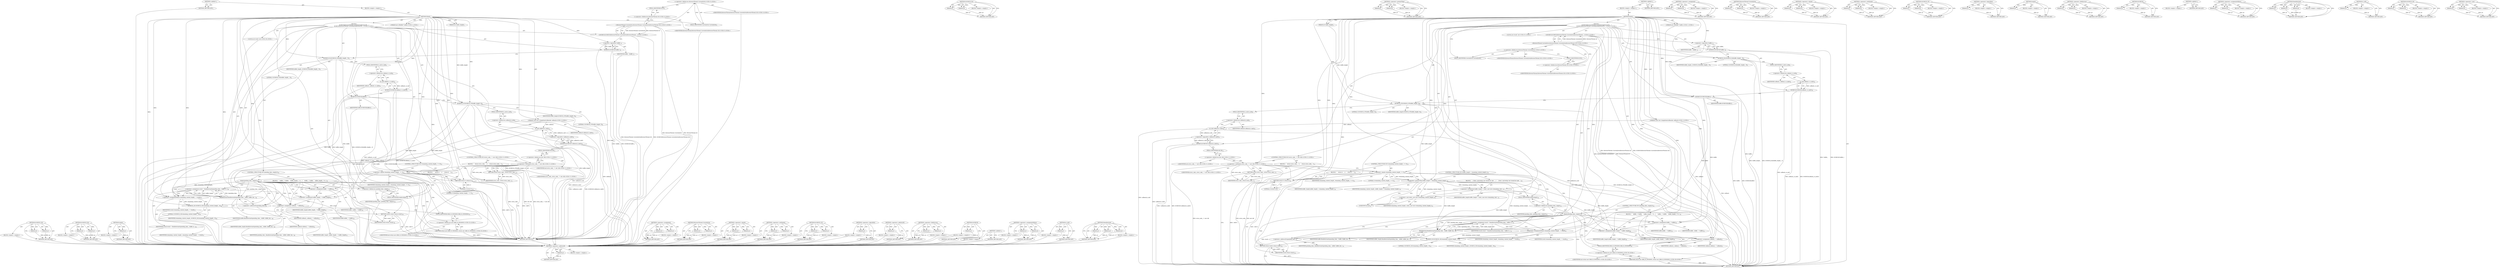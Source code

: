 digraph "&lt;operator&gt;.cast" {
vulnerable_181 [label=<(METHOD,DCHECK_GE)>];
vulnerable_182 [label=<(PARAM,p1)>];
vulnerable_183 [label=<(PARAM,p2)>];
vulnerable_184 [label=<(BLOCK,&lt;empty&gt;,&lt;empty&gt;)>];
vulnerable_185 [label=<(METHOD_RETURN,ANY)>];
vulnerable_133 [label=<(METHOD,DCHECK_EQ)>];
vulnerable_134 [label=<(PARAM,p1)>];
vulnerable_135 [label=<(PARAM,p2)>];
vulnerable_136 [label=<(BLOCK,&lt;empty&gt;,&lt;empty&gt;)>];
vulnerable_137 [label=<(METHOD_RETURN,ANY)>];
vulnerable_157 [label=<(METHOD,empty)>];
vulnerable_158 [label=<(PARAM,p1)>];
vulnerable_159 [label=<(BLOCK,&lt;empty&gt;,&lt;empty&gt;)>];
vulnerable_160 [label=<(METHOD_RETURN,ANY)>];
vulnerable_6 [label=<(METHOD,&lt;global&gt;)<SUB>1</SUB>>];
vulnerable_7 [label=<(BLOCK,&lt;empty&gt;,&lt;empty&gt;)<SUB>1</SUB>>];
vulnerable_8 [label=<(METHOD,Read)<SUB>1</SUB>>];
vulnerable_9 [label="<(PARAM,net::IOBuffer* buffer)<SUB>1</SUB>>"];
vulnerable_10 [label=<(PARAM,int buffer_length)<SUB>1</SUB>>];
vulnerable_11 [label="<(PARAM,const net::CompletionCallback&amp; callback)<SUB>2</SUB>>"];
vulnerable_12 [label="<(BLOCK,{
  DCHECK(BrowserThread::CurrentlyOn(BrowserTh...,{
  DCHECK(BrowserThread::CurrentlyOn(BrowserTh...)<SUB>2</SUB>>"];
vulnerable_13 [label="<(DCHECK,DCHECK(BrowserThread::CurrentlyOn(BrowserThread...)<SUB>3</SUB>>"];
vulnerable_14 [label="<(BrowserThread.CurrentlyOn,BrowserThread::CurrentlyOn(BrowserThread::IO))<SUB>3</SUB>>"];
vulnerable_15 [label="<(&lt;operator&gt;.fieldAccess,BrowserThread::CurrentlyOn)<SUB>3</SUB>>"];
vulnerable_16 [label="<(IDENTIFIER,BrowserThread,BrowserThread::CurrentlyOn(BrowserThread::IO))<SUB>3</SUB>>"];
vulnerable_17 [label=<(FIELD_IDENTIFIER,CurrentlyOn,CurrentlyOn)<SUB>3</SUB>>];
vulnerable_18 [label="<(&lt;operator&gt;.fieldAccess,BrowserThread::IO)<SUB>3</SUB>>"];
vulnerable_19 [label="<(IDENTIFIER,BrowserThread,BrowserThread::CurrentlyOn(BrowserThread::IO))<SUB>3</SUB>>"];
vulnerable_20 [label=<(FIELD_IDENTIFIER,IO,IO)<SUB>3</SUB>>];
vulnerable_21 [label=<(DCHECK,DCHECK(!buffer_))<SUB>4</SUB>>];
vulnerable_22 [label=<(&lt;operator&gt;.logicalNot,!buffer_)<SUB>4</SUB>>];
vulnerable_23 [label=<(IDENTIFIER,buffer_,!buffer_)<SUB>4</SUB>>];
vulnerable_24 [label=<(DCHECK_EQ,DCHECK_EQ(buffer_length_, 0))<SUB>5</SUB>>];
vulnerable_25 [label=<(IDENTIFIER,buffer_length_,DCHECK_EQ(buffer_length_, 0))<SUB>5</SUB>>];
vulnerable_26 [label=<(LITERAL,0,DCHECK_EQ(buffer_length_, 0))<SUB>5</SUB>>];
vulnerable_27 [label=<(DCHECK,DCHECK(callback_.is_null()))<SUB>6</SUB>>];
vulnerable_28 [label=<(is_null,callback_.is_null())<SUB>6</SUB>>];
vulnerable_29 [label=<(&lt;operator&gt;.fieldAccess,callback_.is_null)<SUB>6</SUB>>];
vulnerable_30 [label=<(IDENTIFIER,callback_,callback_.is_null())<SUB>6</SUB>>];
vulnerable_31 [label=<(FIELD_IDENTIFIER,is_null,is_null)<SUB>6</SUB>>];
vulnerable_32 [label=<(DCHECK,DCHECK(buffer))<SUB>7</SUB>>];
vulnerable_33 [label=<(IDENTIFIER,buffer,DCHECK(buffer))<SUB>7</SUB>>];
vulnerable_34 [label=<(DCHECK_GT,DCHECK_GT(buffer_length, 0))<SUB>8</SUB>>];
vulnerable_35 [label=<(IDENTIFIER,buffer_length,DCHECK_GT(buffer_length, 0))<SUB>8</SUB>>];
vulnerable_36 [label=<(LITERAL,0,DCHECK_GT(buffer_length, 0))<SUB>8</SUB>>];
vulnerable_37 [label=<(DCHECK,DCHECK(!callback.is_null()))<SUB>9</SUB>>];
vulnerable_38 [label=<(&lt;operator&gt;.logicalNot,!callback.is_null())<SUB>9</SUB>>];
vulnerable_39 [label=<(is_null,callback.is_null())<SUB>9</SUB>>];
vulnerable_40 [label=<(&lt;operator&gt;.fieldAccess,callback.is_null)<SUB>9</SUB>>];
vulnerable_41 [label=<(IDENTIFIER,callback,callback.is_null())<SUB>9</SUB>>];
vulnerable_42 [label=<(FIELD_IDENTIFIER,is_null,is_null)<SUB>9</SUB>>];
vulnerable_43 [label="<(CONTROL_STRUCTURE,IF,if (error_code_ != net::OK))<SUB>11</SUB>>"];
vulnerable_44 [label="<(&lt;operator&gt;.notEquals,error_code_ != net::OK)<SUB>11</SUB>>"];
vulnerable_45 [label="<(IDENTIFIER,error_code_,error_code_ != net::OK)<SUB>11</SUB>>"];
vulnerable_46 [label="<(&lt;operator&gt;.fieldAccess,net::OK)<SUB>11</SUB>>"];
vulnerable_47 [label="<(IDENTIFIER,net,error_code_ != net::OK)<SUB>11</SUB>>"];
vulnerable_48 [label=<(FIELD_IDENTIFIER,OK,OK)<SUB>11</SUB>>];
vulnerable_49 [label=<(BLOCK,{
    return error_code_;
  },{
    return error_code_;
  })<SUB>11</SUB>>];
vulnerable_50 [label=<(RETURN,return error_code_;,return error_code_;)<SUB>12</SUB>>];
vulnerable_51 [label=<(IDENTIFIER,error_code_,return error_code_;)<SUB>12</SUB>>];
vulnerable_52 [label=<(CONTROL_STRUCTURE,IF,if (remaining_content_length_ == 0))<SUB>15</SUB>>];
vulnerable_53 [label=<(&lt;operator&gt;.equals,remaining_content_length_ == 0)<SUB>15</SUB>>];
vulnerable_54 [label=<(IDENTIFIER,remaining_content_length_,remaining_content_length_ == 0)<SUB>15</SUB>>];
vulnerable_55 [label=<(LITERAL,0,remaining_content_length_ == 0)<SUB>15</SUB>>];
vulnerable_56 [label=<(BLOCK,{
     return 0;
   },{
     return 0;
   })<SUB>15</SUB>>];
vulnerable_57 [label=<(RETURN,return 0;,return 0;)<SUB>16</SUB>>];
vulnerable_58 [label=<(LITERAL,0,return 0;)<SUB>16</SUB>>];
vulnerable_59 [label=<(CONTROL_STRUCTURE,IF,if (pending_data_.empty()))<SUB>19</SUB>>];
vulnerable_60 [label=<(empty,pending_data_.empty())<SUB>19</SUB>>];
vulnerable_61 [label=<(&lt;operator&gt;.fieldAccess,pending_data_.empty)<SUB>19</SUB>>];
vulnerable_62 [label=<(IDENTIFIER,pending_data_,pending_data_.empty())<SUB>19</SUB>>];
vulnerable_63 [label=<(FIELD_IDENTIFIER,empty,empty)<SUB>19</SUB>>];
vulnerable_64 [label=<(BLOCK,{
     buffer_ = buffer;
    buffer_length_ = b...,{
     buffer_ = buffer;
    buffer_length_ = b...)<SUB>19</SUB>>];
vulnerable_65 [label=<(&lt;operator&gt;.assignment,buffer_ = buffer)<SUB>20</SUB>>];
vulnerable_66 [label=<(IDENTIFIER,buffer_,buffer_ = buffer)<SUB>20</SUB>>];
vulnerable_67 [label=<(IDENTIFIER,buffer,buffer_ = buffer)<SUB>20</SUB>>];
vulnerable_68 [label=<(&lt;operator&gt;.assignment,buffer_length_ = buffer_length)<SUB>21</SUB>>];
vulnerable_69 [label=<(IDENTIFIER,buffer_length_,buffer_length_ = buffer_length)<SUB>21</SUB>>];
vulnerable_70 [label=<(IDENTIFIER,buffer_length,buffer_length_ = buffer_length)<SUB>21</SUB>>];
vulnerable_71 [label=<(&lt;operator&gt;.assignment,callback_ = callback)<SUB>22</SUB>>];
vulnerable_72 [label=<(IDENTIFIER,callback_,callback_ = callback)<SUB>22</SUB>>];
vulnerable_73 [label=<(IDENTIFIER,callback,callback_ = callback)<SUB>22</SUB>>];
vulnerable_74 [label="<(RETURN,return net::ERR_IO_PENDING;,return net::ERR_IO_PENDING;)<SUB>23</SUB>>"];
vulnerable_75 [label="<(&lt;operator&gt;.fieldAccess,net::ERR_IO_PENDING)<SUB>23</SUB>>"];
vulnerable_76 [label="<(IDENTIFIER,net,return net::ERR_IO_PENDING;)<SUB>23</SUB>>"];
vulnerable_77 [label=<(FIELD_IDENTIFIER,ERR_IO_PENDING,ERR_IO_PENDING)<SUB>23</SUB>>];
vulnerable_78 [label="<(LOCAL,int result: int)<SUB>26</SUB>>"];
vulnerable_79 [label=<(&lt;operator&gt;.assignment,result = ReadInternal(&amp;pending_data_, buffer, b...)<SUB>26</SUB>>];
vulnerable_80 [label=<(IDENTIFIER,result,result = ReadInternal(&amp;pending_data_, buffer, b...)<SUB>26</SUB>>];
vulnerable_81 [label=<(ReadInternal,ReadInternal(&amp;pending_data_, buffer, buffer_len...)<SUB>26</SUB>>];
vulnerable_82 [label=<(&lt;operator&gt;.addressOf,&amp;pending_data_)<SUB>26</SUB>>];
vulnerable_83 [label=<(IDENTIFIER,pending_data_,ReadInternal(&amp;pending_data_, buffer, buffer_len...)<SUB>26</SUB>>];
vulnerable_84 [label=<(IDENTIFIER,buffer,ReadInternal(&amp;pending_data_, buffer, buffer_len...)<SUB>26</SUB>>];
vulnerable_85 [label=<(IDENTIFIER,buffer_length,ReadInternal(&amp;pending_data_, buffer, buffer_len...)<SUB>26</SUB>>];
vulnerable_86 [label=<(&lt;operator&gt;.assignmentMinus,remaining_content_length_ -= result)<SUB>27</SUB>>];
vulnerable_87 [label=<(IDENTIFIER,remaining_content_length_,remaining_content_length_ -= result)<SUB>27</SUB>>];
vulnerable_88 [label=<(IDENTIFIER,result,remaining_content_length_ -= result)<SUB>27</SUB>>];
vulnerable_89 [label=<(DCHECK_GE,DCHECK_GE(remaining_content_length_, 0))<SUB>28</SUB>>];
vulnerable_90 [label=<(IDENTIFIER,remaining_content_length_,DCHECK_GE(remaining_content_length_, 0))<SUB>28</SUB>>];
vulnerable_91 [label=<(LITERAL,0,DCHECK_GE(remaining_content_length_, 0))<SUB>28</SUB>>];
vulnerable_92 [label=<(RETURN,return result;,return result;)<SUB>29</SUB>>];
vulnerable_93 [label=<(IDENTIFIER,result,return result;)<SUB>29</SUB>>];
vulnerable_94 [label=<(METHOD_RETURN,int)<SUB>1</SUB>>];
vulnerable_96 [label=<(METHOD_RETURN,ANY)<SUB>1</SUB>>];
vulnerable_161 [label=<(METHOD,&lt;operator&gt;.assignment)>];
vulnerable_162 [label=<(PARAM,p1)>];
vulnerable_163 [label=<(PARAM,p2)>];
vulnerable_164 [label=<(BLOCK,&lt;empty&gt;,&lt;empty&gt;)>];
vulnerable_165 [label=<(METHOD_RETURN,ANY)>];
vulnerable_119 [label=<(METHOD,BrowserThread.CurrentlyOn)>];
vulnerable_120 [label=<(PARAM,p1)>];
vulnerable_121 [label=<(PARAM,p2)>];
vulnerable_122 [label=<(BLOCK,&lt;empty&gt;,&lt;empty&gt;)>];
vulnerable_123 [label=<(METHOD_RETURN,ANY)>];
vulnerable_152 [label=<(METHOD,&lt;operator&gt;.equals)>];
vulnerable_153 [label=<(PARAM,p1)>];
vulnerable_154 [label=<(PARAM,p2)>];
vulnerable_155 [label=<(BLOCK,&lt;empty&gt;,&lt;empty&gt;)>];
vulnerable_156 [label=<(METHOD_RETURN,ANY)>];
vulnerable_147 [label=<(METHOD,&lt;operator&gt;.notEquals)>];
vulnerable_148 [label=<(PARAM,p1)>];
vulnerable_149 [label=<(PARAM,p2)>];
vulnerable_150 [label=<(BLOCK,&lt;empty&gt;,&lt;empty&gt;)>];
vulnerable_151 [label=<(METHOD_RETURN,ANY)>];
vulnerable_142 [label=<(METHOD,DCHECK_GT)>];
vulnerable_143 [label=<(PARAM,p1)>];
vulnerable_144 [label=<(PARAM,p2)>];
vulnerable_145 [label=<(BLOCK,&lt;empty&gt;,&lt;empty&gt;)>];
vulnerable_146 [label=<(METHOD_RETURN,ANY)>];
vulnerable_129 [label=<(METHOD,&lt;operator&gt;.logicalNot)>];
vulnerable_130 [label=<(PARAM,p1)>];
vulnerable_131 [label=<(BLOCK,&lt;empty&gt;,&lt;empty&gt;)>];
vulnerable_132 [label=<(METHOD_RETURN,ANY)>];
vulnerable_172 [label=<(METHOD,&lt;operator&gt;.addressOf)>];
vulnerable_173 [label=<(PARAM,p1)>];
vulnerable_174 [label=<(BLOCK,&lt;empty&gt;,&lt;empty&gt;)>];
vulnerable_175 [label=<(METHOD_RETURN,ANY)>];
vulnerable_124 [label=<(METHOD,&lt;operator&gt;.fieldAccess)>];
vulnerable_125 [label=<(PARAM,p1)>];
vulnerable_126 [label=<(PARAM,p2)>];
vulnerable_127 [label=<(BLOCK,&lt;empty&gt;,&lt;empty&gt;)>];
vulnerable_128 [label=<(METHOD_RETURN,ANY)>];
vulnerable_115 [label=<(METHOD,DCHECK)>];
vulnerable_116 [label=<(PARAM,p1)>];
vulnerable_117 [label=<(BLOCK,&lt;empty&gt;,&lt;empty&gt;)>];
vulnerable_118 [label=<(METHOD_RETURN,ANY)>];
vulnerable_109 [label=<(METHOD,&lt;global&gt;)<SUB>1</SUB>>];
vulnerable_110 [label=<(BLOCK,&lt;empty&gt;,&lt;empty&gt;)>];
vulnerable_111 [label=<(METHOD_RETURN,ANY)>];
vulnerable_176 [label=<(METHOD,&lt;operator&gt;.assignmentMinus)>];
vulnerable_177 [label=<(PARAM,p1)>];
vulnerable_178 [label=<(PARAM,p2)>];
vulnerable_179 [label=<(BLOCK,&lt;empty&gt;,&lt;empty&gt;)>];
vulnerable_180 [label=<(METHOD_RETURN,ANY)>];
vulnerable_138 [label=<(METHOD,is_null)>];
vulnerable_139 [label=<(PARAM,p1)>];
vulnerable_140 [label=<(BLOCK,&lt;empty&gt;,&lt;empty&gt;)>];
vulnerable_141 [label=<(METHOD_RETURN,ANY)>];
vulnerable_166 [label=<(METHOD,ReadInternal)>];
vulnerable_167 [label=<(PARAM,p1)>];
vulnerable_168 [label=<(PARAM,p2)>];
vulnerable_169 [label=<(PARAM,p3)>];
vulnerable_170 [label=<(BLOCK,&lt;empty&gt;,&lt;empty&gt;)>];
vulnerable_171 [label=<(METHOD_RETURN,ANY)>];
fixed_192 [label=<(METHOD,&lt;operator&gt;.addressOf)>];
fixed_193 [label=<(PARAM,p1)>];
fixed_194 [label=<(BLOCK,&lt;empty&gt;,&lt;empty&gt;)>];
fixed_195 [label=<(METHOD_RETURN,ANY)>];
fixed_143 [label=<(METHOD,DCHECK_EQ)>];
fixed_144 [label=<(PARAM,p1)>];
fixed_145 [label=<(PARAM,p2)>];
fixed_146 [label=<(BLOCK,&lt;empty&gt;,&lt;empty&gt;)>];
fixed_147 [label=<(METHOD_RETURN,ANY)>];
fixed_167 [label=<(METHOD,&lt;operator&gt;.greaterThan)>];
fixed_168 [label=<(PARAM,p1)>];
fixed_169 [label=<(PARAM,p2)>];
fixed_170 [label=<(BLOCK,&lt;empty&gt;,&lt;empty&gt;)>];
fixed_171 [label=<(METHOD_RETURN,ANY)>];
fixed_6 [label=<(METHOD,&lt;global&gt;)<SUB>1</SUB>>];
fixed_7 [label=<(BLOCK,&lt;empty&gt;,&lt;empty&gt;)<SUB>1</SUB>>];
fixed_8 [label=<(METHOD,Read)<SUB>1</SUB>>];
fixed_9 [label="<(PARAM,net::IOBuffer* buffer)<SUB>1</SUB>>"];
fixed_10 [label=<(PARAM,int buffer_length)<SUB>1</SUB>>];
fixed_11 [label="<(PARAM,const net::CompletionCallback&amp; callback)<SUB>2</SUB>>"];
fixed_12 [label="<(BLOCK,{
  DCHECK(BrowserThread::CurrentlyOn(BrowserTh...,{
  DCHECK(BrowserThread::CurrentlyOn(BrowserTh...)<SUB>2</SUB>>"];
fixed_13 [label="<(DCHECK,DCHECK(BrowserThread::CurrentlyOn(BrowserThread...)<SUB>3</SUB>>"];
fixed_14 [label="<(BrowserThread.CurrentlyOn,BrowserThread::CurrentlyOn(BrowserThread::IO))<SUB>3</SUB>>"];
fixed_15 [label="<(&lt;operator&gt;.fieldAccess,BrowserThread::CurrentlyOn)<SUB>3</SUB>>"];
fixed_16 [label="<(IDENTIFIER,BrowserThread,BrowserThread::CurrentlyOn(BrowserThread::IO))<SUB>3</SUB>>"];
fixed_17 [label=<(FIELD_IDENTIFIER,CurrentlyOn,CurrentlyOn)<SUB>3</SUB>>];
fixed_18 [label="<(&lt;operator&gt;.fieldAccess,BrowserThread::IO)<SUB>3</SUB>>"];
fixed_19 [label="<(IDENTIFIER,BrowserThread,BrowserThread::CurrentlyOn(BrowserThread::IO))<SUB>3</SUB>>"];
fixed_20 [label=<(FIELD_IDENTIFIER,IO,IO)<SUB>3</SUB>>];
fixed_21 [label=<(DCHECK,DCHECK(!buffer_))<SUB>4</SUB>>];
fixed_22 [label=<(&lt;operator&gt;.logicalNot,!buffer_)<SUB>4</SUB>>];
fixed_23 [label=<(IDENTIFIER,buffer_,!buffer_)<SUB>4</SUB>>];
fixed_24 [label=<(DCHECK_EQ,DCHECK_EQ(buffer_length_, 0))<SUB>5</SUB>>];
fixed_25 [label=<(IDENTIFIER,buffer_length_,DCHECK_EQ(buffer_length_, 0))<SUB>5</SUB>>];
fixed_26 [label=<(LITERAL,0,DCHECK_EQ(buffer_length_, 0))<SUB>5</SUB>>];
fixed_27 [label=<(DCHECK,DCHECK(callback_.is_null()))<SUB>6</SUB>>];
fixed_28 [label=<(is_null,callback_.is_null())<SUB>6</SUB>>];
fixed_29 [label=<(&lt;operator&gt;.fieldAccess,callback_.is_null)<SUB>6</SUB>>];
fixed_30 [label=<(IDENTIFIER,callback_,callback_.is_null())<SUB>6</SUB>>];
fixed_31 [label=<(FIELD_IDENTIFIER,is_null,is_null)<SUB>6</SUB>>];
fixed_32 [label=<(DCHECK,DCHECK(buffer))<SUB>7</SUB>>];
fixed_33 [label=<(IDENTIFIER,buffer,DCHECK(buffer))<SUB>7</SUB>>];
fixed_34 [label=<(DCHECK_GT,DCHECK_GT(buffer_length, 0))<SUB>8</SUB>>];
fixed_35 [label=<(IDENTIFIER,buffer_length,DCHECK_GT(buffer_length, 0))<SUB>8</SUB>>];
fixed_36 [label=<(LITERAL,0,DCHECK_GT(buffer_length, 0))<SUB>8</SUB>>];
fixed_37 [label=<(DCHECK,DCHECK(!callback.is_null()))<SUB>9</SUB>>];
fixed_38 [label=<(&lt;operator&gt;.logicalNot,!callback.is_null())<SUB>9</SUB>>];
fixed_39 [label=<(is_null,callback.is_null())<SUB>9</SUB>>];
fixed_40 [label=<(&lt;operator&gt;.fieldAccess,callback.is_null)<SUB>9</SUB>>];
fixed_41 [label=<(IDENTIFIER,callback,callback.is_null())<SUB>9</SUB>>];
fixed_42 [label=<(FIELD_IDENTIFIER,is_null,is_null)<SUB>9</SUB>>];
fixed_43 [label="<(CONTROL_STRUCTURE,IF,if (error_code_ != net::OK))<SUB>11</SUB>>"];
fixed_44 [label="<(&lt;operator&gt;.notEquals,error_code_ != net::OK)<SUB>11</SUB>>"];
fixed_45 [label="<(IDENTIFIER,error_code_,error_code_ != net::OK)<SUB>11</SUB>>"];
fixed_46 [label="<(&lt;operator&gt;.fieldAccess,net::OK)<SUB>11</SUB>>"];
fixed_47 [label="<(IDENTIFIER,net,error_code_ != net::OK)<SUB>11</SUB>>"];
fixed_48 [label=<(FIELD_IDENTIFIER,OK,OK)<SUB>11</SUB>>];
fixed_49 [label=<(BLOCK,{
    return error_code_;
  },{
    return error_code_;
  })<SUB>11</SUB>>];
fixed_50 [label=<(RETURN,return error_code_;,return error_code_;)<SUB>12</SUB>>];
fixed_51 [label=<(IDENTIFIER,error_code_,return error_code_;)<SUB>12</SUB>>];
fixed_52 [label=<(CONTROL_STRUCTURE,IF,if (remaining_content_length_ == 0))<SUB>15</SUB>>];
fixed_53 [label=<(&lt;operator&gt;.equals,remaining_content_length_ == 0)<SUB>15</SUB>>];
fixed_54 [label=<(IDENTIFIER,remaining_content_length_,remaining_content_length_ == 0)<SUB>15</SUB>>];
fixed_55 [label=<(LITERAL,0,remaining_content_length_ == 0)<SUB>15</SUB>>];
fixed_56 [label=<(BLOCK,{
     return 0;
   },{
     return 0;
   })<SUB>15</SUB>>];
fixed_57 [label=<(RETURN,return 0;,return 0;)<SUB>16</SUB>>];
fixed_58 [label=<(LITERAL,0,return 0;)<SUB>16</SUB>>];
fixed_59 [label=<(CONTROL_STRUCTURE,IF,if (buffer_length &gt; remaining_content_length_))<SUB>19</SUB>>];
fixed_60 [label=<(&lt;operator&gt;.greaterThan,buffer_length &gt; remaining_content_length_)<SUB>19</SUB>>];
fixed_61 [label=<(IDENTIFIER,buffer_length,buffer_length &gt; remaining_content_length_)<SUB>19</SUB>>];
fixed_62 [label=<(IDENTIFIER,remaining_content_length_,buffer_length &gt; remaining_content_length_)<SUB>19</SUB>>];
fixed_63 [label=<(BLOCK,{
    // Here, narrowing cast should be safe.
 ...,{
    // Here, narrowing cast should be safe.
 ...)<SUB>19</SUB>>];
fixed_64 [label=<(&lt;operator&gt;.assignment,buffer_length = static_cast&lt;int&gt;(remaining_cont...)<SUB>21</SUB>>];
fixed_65 [label=<(IDENTIFIER,buffer_length,buffer_length = static_cast&lt;int&gt;(remaining_cont...)<SUB>21</SUB>>];
fixed_66 [label=<(&lt;operator&gt;.cast,static_cast&lt;int&gt;(remaining_content_length_))<SUB>21</SUB>>];
fixed_67 [label=<(UNKNOWN,int,int)<SUB>21</SUB>>];
fixed_68 [label=<(IDENTIFIER,remaining_content_length_,static_cast&lt;int&gt;(remaining_content_length_))<SUB>21</SUB>>];
fixed_69 [label=<(CONTROL_STRUCTURE,IF,if (pending_data_.empty()))<SUB>24</SUB>>];
fixed_70 [label=<(empty,pending_data_.empty())<SUB>24</SUB>>];
fixed_71 [label=<(&lt;operator&gt;.fieldAccess,pending_data_.empty)<SUB>24</SUB>>];
fixed_72 [label=<(IDENTIFIER,pending_data_,pending_data_.empty())<SUB>24</SUB>>];
fixed_73 [label=<(FIELD_IDENTIFIER,empty,empty)<SUB>24</SUB>>];
fixed_74 [label=<(BLOCK,{
     buffer_ = buffer;
    buffer_length_ = b...,{
     buffer_ = buffer;
    buffer_length_ = b...)<SUB>24</SUB>>];
fixed_75 [label=<(&lt;operator&gt;.assignment,buffer_ = buffer)<SUB>25</SUB>>];
fixed_76 [label=<(IDENTIFIER,buffer_,buffer_ = buffer)<SUB>25</SUB>>];
fixed_77 [label=<(IDENTIFIER,buffer,buffer_ = buffer)<SUB>25</SUB>>];
fixed_78 [label=<(&lt;operator&gt;.assignment,buffer_length_ = buffer_length)<SUB>26</SUB>>];
fixed_79 [label=<(IDENTIFIER,buffer_length_,buffer_length_ = buffer_length)<SUB>26</SUB>>];
fixed_80 [label=<(IDENTIFIER,buffer_length,buffer_length_ = buffer_length)<SUB>26</SUB>>];
fixed_81 [label=<(&lt;operator&gt;.assignment,callback_ = callback)<SUB>27</SUB>>];
fixed_82 [label=<(IDENTIFIER,callback_,callback_ = callback)<SUB>27</SUB>>];
fixed_83 [label=<(IDENTIFIER,callback,callback_ = callback)<SUB>27</SUB>>];
fixed_84 [label="<(RETURN,return net::ERR_IO_PENDING;,return net::ERR_IO_PENDING;)<SUB>28</SUB>>"];
fixed_85 [label="<(&lt;operator&gt;.fieldAccess,net::ERR_IO_PENDING)<SUB>28</SUB>>"];
fixed_86 [label="<(IDENTIFIER,net,return net::ERR_IO_PENDING;)<SUB>28</SUB>>"];
fixed_87 [label=<(FIELD_IDENTIFIER,ERR_IO_PENDING,ERR_IO_PENDING)<SUB>28</SUB>>];
fixed_88 [label="<(LOCAL,int result: int)<SUB>31</SUB>>"];
fixed_89 [label=<(&lt;operator&gt;.assignment,result = ReadInternal(&amp;pending_data_, buffer, b...)<SUB>31</SUB>>];
fixed_90 [label=<(IDENTIFIER,result,result = ReadInternal(&amp;pending_data_, buffer, b...)<SUB>31</SUB>>];
fixed_91 [label=<(ReadInternal,ReadInternal(&amp;pending_data_, buffer, buffer_len...)<SUB>31</SUB>>];
fixed_92 [label=<(&lt;operator&gt;.addressOf,&amp;pending_data_)<SUB>31</SUB>>];
fixed_93 [label=<(IDENTIFIER,pending_data_,ReadInternal(&amp;pending_data_, buffer, buffer_len...)<SUB>31</SUB>>];
fixed_94 [label=<(IDENTIFIER,buffer,ReadInternal(&amp;pending_data_, buffer, buffer_len...)<SUB>31</SUB>>];
fixed_95 [label=<(IDENTIFIER,buffer_length,ReadInternal(&amp;pending_data_, buffer, buffer_len...)<SUB>31</SUB>>];
fixed_96 [label=<(&lt;operator&gt;.assignmentMinus,remaining_content_length_ -= result)<SUB>32</SUB>>];
fixed_97 [label=<(IDENTIFIER,remaining_content_length_,remaining_content_length_ -= result)<SUB>32</SUB>>];
fixed_98 [label=<(IDENTIFIER,result,remaining_content_length_ -= result)<SUB>32</SUB>>];
fixed_99 [label=<(DCHECK_GE,DCHECK_GE(remaining_content_length_, 0))<SUB>33</SUB>>];
fixed_100 [label=<(IDENTIFIER,remaining_content_length_,DCHECK_GE(remaining_content_length_, 0))<SUB>33</SUB>>];
fixed_101 [label=<(LITERAL,0,DCHECK_GE(remaining_content_length_, 0))<SUB>33</SUB>>];
fixed_102 [label=<(RETURN,return result;,return result;)<SUB>34</SUB>>];
fixed_103 [label=<(IDENTIFIER,result,return result;)<SUB>34</SUB>>];
fixed_104 [label=<(METHOD_RETURN,int)<SUB>1</SUB>>];
fixed_106 [label=<(METHOD_RETURN,ANY)<SUB>1</SUB>>];
fixed_172 [label=<(METHOD,&lt;operator&gt;.assignment)>];
fixed_173 [label=<(PARAM,p1)>];
fixed_174 [label=<(PARAM,p2)>];
fixed_175 [label=<(BLOCK,&lt;empty&gt;,&lt;empty&gt;)>];
fixed_176 [label=<(METHOD_RETURN,ANY)>];
fixed_129 [label=<(METHOD,BrowserThread.CurrentlyOn)>];
fixed_130 [label=<(PARAM,p1)>];
fixed_131 [label=<(PARAM,p2)>];
fixed_132 [label=<(BLOCK,&lt;empty&gt;,&lt;empty&gt;)>];
fixed_133 [label=<(METHOD_RETURN,ANY)>];
fixed_162 [label=<(METHOD,&lt;operator&gt;.equals)>];
fixed_163 [label=<(PARAM,p1)>];
fixed_164 [label=<(PARAM,p2)>];
fixed_165 [label=<(BLOCK,&lt;empty&gt;,&lt;empty&gt;)>];
fixed_166 [label=<(METHOD_RETURN,ANY)>];
fixed_157 [label=<(METHOD,&lt;operator&gt;.notEquals)>];
fixed_158 [label=<(PARAM,p1)>];
fixed_159 [label=<(PARAM,p2)>];
fixed_160 [label=<(BLOCK,&lt;empty&gt;,&lt;empty&gt;)>];
fixed_161 [label=<(METHOD_RETURN,ANY)>];
fixed_152 [label=<(METHOD,DCHECK_GT)>];
fixed_153 [label=<(PARAM,p1)>];
fixed_154 [label=<(PARAM,p2)>];
fixed_155 [label=<(BLOCK,&lt;empty&gt;,&lt;empty&gt;)>];
fixed_156 [label=<(METHOD_RETURN,ANY)>];
fixed_139 [label=<(METHOD,&lt;operator&gt;.logicalNot)>];
fixed_140 [label=<(PARAM,p1)>];
fixed_141 [label=<(BLOCK,&lt;empty&gt;,&lt;empty&gt;)>];
fixed_142 [label=<(METHOD_RETURN,ANY)>];
fixed_182 [label=<(METHOD,empty)>];
fixed_183 [label=<(PARAM,p1)>];
fixed_184 [label=<(BLOCK,&lt;empty&gt;,&lt;empty&gt;)>];
fixed_185 [label=<(METHOD_RETURN,ANY)>];
fixed_134 [label=<(METHOD,&lt;operator&gt;.fieldAccess)>];
fixed_135 [label=<(PARAM,p1)>];
fixed_136 [label=<(PARAM,p2)>];
fixed_137 [label=<(BLOCK,&lt;empty&gt;,&lt;empty&gt;)>];
fixed_138 [label=<(METHOD_RETURN,ANY)>];
fixed_125 [label=<(METHOD,DCHECK)>];
fixed_126 [label=<(PARAM,p1)>];
fixed_127 [label=<(BLOCK,&lt;empty&gt;,&lt;empty&gt;)>];
fixed_128 [label=<(METHOD_RETURN,ANY)>];
fixed_119 [label=<(METHOD,&lt;global&gt;)<SUB>1</SUB>>];
fixed_120 [label=<(BLOCK,&lt;empty&gt;,&lt;empty&gt;)>];
fixed_121 [label=<(METHOD_RETURN,ANY)>];
fixed_196 [label=<(METHOD,&lt;operator&gt;.assignmentMinus)>];
fixed_197 [label=<(PARAM,p1)>];
fixed_198 [label=<(PARAM,p2)>];
fixed_199 [label=<(BLOCK,&lt;empty&gt;,&lt;empty&gt;)>];
fixed_200 [label=<(METHOD_RETURN,ANY)>];
fixed_186 [label=<(METHOD,ReadInternal)>];
fixed_187 [label=<(PARAM,p1)>];
fixed_188 [label=<(PARAM,p2)>];
fixed_189 [label=<(PARAM,p3)>];
fixed_190 [label=<(BLOCK,&lt;empty&gt;,&lt;empty&gt;)>];
fixed_191 [label=<(METHOD_RETURN,ANY)>];
fixed_148 [label=<(METHOD,is_null)>];
fixed_149 [label=<(PARAM,p1)>];
fixed_150 [label=<(BLOCK,&lt;empty&gt;,&lt;empty&gt;)>];
fixed_151 [label=<(METHOD_RETURN,ANY)>];
fixed_201 [label=<(METHOD,DCHECK_GE)>];
fixed_202 [label=<(PARAM,p1)>];
fixed_203 [label=<(PARAM,p2)>];
fixed_204 [label=<(BLOCK,&lt;empty&gt;,&lt;empty&gt;)>];
fixed_205 [label=<(METHOD_RETURN,ANY)>];
fixed_177 [label=<(METHOD,&lt;operator&gt;.cast)>];
fixed_178 [label=<(PARAM,p1)>];
fixed_179 [label=<(PARAM,p2)>];
fixed_180 [label=<(BLOCK,&lt;empty&gt;,&lt;empty&gt;)>];
fixed_181 [label=<(METHOD_RETURN,ANY)>];
vulnerable_181 -> vulnerable_182  [key=0, label="AST: "];
vulnerable_181 -> vulnerable_182  [key=1, label="DDG: "];
vulnerable_181 -> vulnerable_184  [key=0, label="AST: "];
vulnerable_181 -> vulnerable_183  [key=0, label="AST: "];
vulnerable_181 -> vulnerable_183  [key=1, label="DDG: "];
vulnerable_181 -> vulnerable_185  [key=0, label="AST: "];
vulnerable_181 -> vulnerable_185  [key=1, label="CFG: "];
vulnerable_182 -> vulnerable_185  [key=0, label="DDG: p1"];
vulnerable_183 -> vulnerable_185  [key=0, label="DDG: p2"];
vulnerable_184 -> fixed_192  [key=0];
vulnerable_185 -> fixed_192  [key=0];
vulnerable_133 -> vulnerable_134  [key=0, label="AST: "];
vulnerable_133 -> vulnerable_134  [key=1, label="DDG: "];
vulnerable_133 -> vulnerable_136  [key=0, label="AST: "];
vulnerable_133 -> vulnerable_135  [key=0, label="AST: "];
vulnerable_133 -> vulnerable_135  [key=1, label="DDG: "];
vulnerable_133 -> vulnerable_137  [key=0, label="AST: "];
vulnerable_133 -> vulnerable_137  [key=1, label="CFG: "];
vulnerable_134 -> vulnerable_137  [key=0, label="DDG: p1"];
vulnerable_135 -> vulnerable_137  [key=0, label="DDG: p2"];
vulnerable_136 -> fixed_192  [key=0];
vulnerable_137 -> fixed_192  [key=0];
vulnerable_157 -> vulnerable_158  [key=0, label="AST: "];
vulnerable_157 -> vulnerable_158  [key=1, label="DDG: "];
vulnerable_157 -> vulnerable_159  [key=0, label="AST: "];
vulnerable_157 -> vulnerable_160  [key=0, label="AST: "];
vulnerable_157 -> vulnerable_160  [key=1, label="CFG: "];
vulnerable_158 -> vulnerable_160  [key=0, label="DDG: p1"];
vulnerable_159 -> fixed_192  [key=0];
vulnerable_160 -> fixed_192  [key=0];
vulnerable_6 -> vulnerable_7  [key=0, label="AST: "];
vulnerable_6 -> vulnerable_96  [key=0, label="AST: "];
vulnerable_6 -> vulnerable_96  [key=1, label="CFG: "];
vulnerable_7 -> vulnerable_8  [key=0, label="AST: "];
vulnerable_8 -> vulnerable_9  [key=0, label="AST: "];
vulnerable_8 -> vulnerable_9  [key=1, label="DDG: "];
vulnerable_8 -> vulnerable_10  [key=0, label="AST: "];
vulnerable_8 -> vulnerable_10  [key=1, label="DDG: "];
vulnerable_8 -> vulnerable_11  [key=0, label="AST: "];
vulnerable_8 -> vulnerable_11  [key=1, label="DDG: "];
vulnerable_8 -> vulnerable_12  [key=0, label="AST: "];
vulnerable_8 -> vulnerable_94  [key=0, label="AST: "];
vulnerable_8 -> vulnerable_17  [key=0, label="CFG: "];
vulnerable_8 -> vulnerable_86  [key=0, label="DDG: "];
vulnerable_8 -> vulnerable_24  [key=0, label="DDG: "];
vulnerable_8 -> vulnerable_32  [key=0, label="DDG: "];
vulnerable_8 -> vulnerable_34  [key=0, label="DDG: "];
vulnerable_8 -> vulnerable_89  [key=0, label="DDG: "];
vulnerable_8 -> vulnerable_93  [key=0, label="DDG: "];
vulnerable_8 -> vulnerable_22  [key=0, label="DDG: "];
vulnerable_8 -> vulnerable_44  [key=0, label="DDG: "];
vulnerable_8 -> vulnerable_53  [key=0, label="DDG: "];
vulnerable_8 -> vulnerable_57  [key=0, label="DDG: "];
vulnerable_8 -> vulnerable_65  [key=0, label="DDG: "];
vulnerable_8 -> vulnerable_68  [key=0, label="DDG: "];
vulnerable_8 -> vulnerable_71  [key=0, label="DDG: "];
vulnerable_8 -> vulnerable_74  [key=0, label="DDG: "];
vulnerable_8 -> vulnerable_81  [key=0, label="DDG: "];
vulnerable_8 -> vulnerable_51  [key=0, label="DDG: "];
vulnerable_8 -> vulnerable_58  [key=0, label="DDG: "];
vulnerable_9 -> vulnerable_32  [key=0, label="DDG: buffer"];
vulnerable_10 -> vulnerable_34  [key=0, label="DDG: buffer_length"];
vulnerable_11 -> vulnerable_94  [key=0, label="DDG: callback"];
vulnerable_11 -> vulnerable_71  [key=0, label="DDG: callback"];
vulnerable_11 -> vulnerable_39  [key=0, label="DDG: callback"];
vulnerable_12 -> vulnerable_13  [key=0, label="AST: "];
vulnerable_12 -> vulnerable_21  [key=0, label="AST: "];
vulnerable_12 -> vulnerable_24  [key=0, label="AST: "];
vulnerable_12 -> vulnerable_27  [key=0, label="AST: "];
vulnerable_12 -> vulnerable_32  [key=0, label="AST: "];
vulnerable_12 -> vulnerable_34  [key=0, label="AST: "];
vulnerable_12 -> vulnerable_37  [key=0, label="AST: "];
vulnerable_12 -> vulnerable_43  [key=0, label="AST: "];
vulnerable_12 -> vulnerable_52  [key=0, label="AST: "];
vulnerable_12 -> vulnerable_59  [key=0, label="AST: "];
vulnerable_12 -> vulnerable_78  [key=0, label="AST: "];
vulnerable_12 -> vulnerable_79  [key=0, label="AST: "];
vulnerable_12 -> vulnerable_86  [key=0, label="AST: "];
vulnerable_12 -> vulnerable_89  [key=0, label="AST: "];
vulnerable_12 -> vulnerable_92  [key=0, label="AST: "];
vulnerable_13 -> vulnerable_14  [key=0, label="AST: "];
vulnerable_13 -> vulnerable_22  [key=0, label="CFG: "];
vulnerable_13 -> vulnerable_94  [key=0, label="DDG: BrowserThread::CurrentlyOn(BrowserThread::IO)"];
vulnerable_13 -> vulnerable_94  [key=1, label="DDG: DCHECK(BrowserThread::CurrentlyOn(BrowserThread::IO))"];
vulnerable_14 -> vulnerable_15  [key=0, label="AST: "];
vulnerable_14 -> vulnerable_18  [key=0, label="AST: "];
vulnerable_14 -> vulnerable_13  [key=0, label="CFG: "];
vulnerable_14 -> vulnerable_13  [key=1, label="DDG: BrowserThread::CurrentlyOn"];
vulnerable_14 -> vulnerable_13  [key=2, label="DDG: BrowserThread::IO"];
vulnerable_14 -> vulnerable_94  [key=0, label="DDG: BrowserThread::CurrentlyOn"];
vulnerable_14 -> vulnerable_94  [key=1, label="DDG: BrowserThread::IO"];
vulnerable_15 -> vulnerable_16  [key=0, label="AST: "];
vulnerable_15 -> vulnerable_17  [key=0, label="AST: "];
vulnerable_15 -> vulnerable_20  [key=0, label="CFG: "];
vulnerable_16 -> fixed_192  [key=0];
vulnerable_17 -> vulnerable_15  [key=0, label="CFG: "];
vulnerable_18 -> vulnerable_19  [key=0, label="AST: "];
vulnerable_18 -> vulnerable_20  [key=0, label="AST: "];
vulnerable_18 -> vulnerable_14  [key=0, label="CFG: "];
vulnerable_19 -> fixed_192  [key=0];
vulnerable_20 -> vulnerable_18  [key=0, label="CFG: "];
vulnerable_21 -> vulnerable_22  [key=0, label="AST: "];
vulnerable_21 -> vulnerable_24  [key=0, label="CFG: "];
vulnerable_21 -> vulnerable_94  [key=0, label="DDG: !buffer_"];
vulnerable_21 -> vulnerable_94  [key=1, label="DDG: DCHECK(!buffer_)"];
vulnerable_22 -> vulnerable_23  [key=0, label="AST: "];
vulnerable_22 -> vulnerable_21  [key=0, label="CFG: "];
vulnerable_22 -> vulnerable_21  [key=1, label="DDG: buffer_"];
vulnerable_22 -> vulnerable_94  [key=0, label="DDG: buffer_"];
vulnerable_23 -> fixed_192  [key=0];
vulnerable_24 -> vulnerable_25  [key=0, label="AST: "];
vulnerable_24 -> vulnerable_26  [key=0, label="AST: "];
vulnerable_24 -> vulnerable_31  [key=0, label="CFG: "];
vulnerable_24 -> vulnerable_94  [key=0, label="DDG: buffer_length_"];
vulnerable_24 -> vulnerable_94  [key=1, label="DDG: DCHECK_EQ(buffer_length_, 0)"];
vulnerable_25 -> fixed_192  [key=0];
vulnerable_26 -> fixed_192  [key=0];
vulnerable_27 -> vulnerable_28  [key=0, label="AST: "];
vulnerable_27 -> vulnerable_32  [key=0, label="CFG: "];
vulnerable_27 -> vulnerable_94  [key=0, label="DDG: callback_.is_null()"];
vulnerable_27 -> vulnerable_94  [key=1, label="DDG: DCHECK(callback_.is_null())"];
vulnerable_28 -> vulnerable_29  [key=0, label="AST: "];
vulnerable_28 -> vulnerable_27  [key=0, label="CFG: "];
vulnerable_28 -> vulnerable_27  [key=1, label="DDG: callback_.is_null"];
vulnerable_28 -> vulnerable_94  [key=0, label="DDG: callback_.is_null"];
vulnerable_29 -> vulnerable_30  [key=0, label="AST: "];
vulnerable_29 -> vulnerable_31  [key=0, label="AST: "];
vulnerable_29 -> vulnerable_28  [key=0, label="CFG: "];
vulnerable_30 -> fixed_192  [key=0];
vulnerable_31 -> vulnerable_29  [key=0, label="CFG: "];
vulnerable_32 -> vulnerable_33  [key=0, label="AST: "];
vulnerable_32 -> vulnerable_34  [key=0, label="CFG: "];
vulnerable_32 -> vulnerable_94  [key=0, label="DDG: buffer"];
vulnerable_32 -> vulnerable_94  [key=1, label="DDG: DCHECK(buffer)"];
vulnerable_32 -> vulnerable_65  [key=0, label="DDG: buffer"];
vulnerable_32 -> vulnerable_81  [key=0, label="DDG: buffer"];
vulnerable_33 -> fixed_192  [key=0];
vulnerable_34 -> vulnerable_35  [key=0, label="AST: "];
vulnerable_34 -> vulnerable_36  [key=0, label="AST: "];
vulnerable_34 -> vulnerable_42  [key=0, label="CFG: "];
vulnerable_34 -> vulnerable_94  [key=0, label="DDG: buffer_length"];
vulnerable_34 -> vulnerable_94  [key=1, label="DDG: DCHECK_GT(buffer_length, 0)"];
vulnerable_34 -> vulnerable_68  [key=0, label="DDG: buffer_length"];
vulnerable_34 -> vulnerable_81  [key=0, label="DDG: buffer_length"];
vulnerable_35 -> fixed_192  [key=0];
vulnerable_36 -> fixed_192  [key=0];
vulnerable_37 -> vulnerable_38  [key=0, label="AST: "];
vulnerable_37 -> vulnerable_48  [key=0, label="CFG: "];
vulnerable_37 -> vulnerable_94  [key=0, label="DDG: !callback.is_null()"];
vulnerable_37 -> vulnerable_94  [key=1, label="DDG: DCHECK(!callback.is_null())"];
vulnerable_38 -> vulnerable_39  [key=0, label="AST: "];
vulnerable_38 -> vulnerable_37  [key=0, label="CFG: "];
vulnerable_38 -> vulnerable_37  [key=1, label="DDG: callback.is_null()"];
vulnerable_38 -> vulnerable_94  [key=0, label="DDG: callback.is_null()"];
vulnerable_39 -> vulnerable_40  [key=0, label="AST: "];
vulnerable_39 -> vulnerable_38  [key=0, label="CFG: "];
vulnerable_39 -> vulnerable_38  [key=1, label="DDG: callback.is_null"];
vulnerable_39 -> vulnerable_94  [key=0, label="DDG: callback.is_null"];
vulnerable_39 -> vulnerable_71  [key=0, label="DDG: callback.is_null"];
vulnerable_40 -> vulnerable_41  [key=0, label="AST: "];
vulnerable_40 -> vulnerable_42  [key=0, label="AST: "];
vulnerable_40 -> vulnerable_39  [key=0, label="CFG: "];
vulnerable_41 -> fixed_192  [key=0];
vulnerable_42 -> vulnerable_40  [key=0, label="CFG: "];
vulnerable_43 -> vulnerable_44  [key=0, label="AST: "];
vulnerable_43 -> vulnerable_49  [key=0, label="AST: "];
vulnerable_44 -> vulnerable_45  [key=0, label="AST: "];
vulnerable_44 -> vulnerable_46  [key=0, label="AST: "];
vulnerable_44 -> vulnerable_50  [key=0, label="CFG: "];
vulnerable_44 -> vulnerable_50  [key=1, label="CDG: "];
vulnerable_44 -> vulnerable_53  [key=0, label="CFG: "];
vulnerable_44 -> vulnerable_53  [key=1, label="CDG: "];
vulnerable_44 -> vulnerable_94  [key=0, label="DDG: error_code_"];
vulnerable_44 -> vulnerable_94  [key=1, label="DDG: net::OK"];
vulnerable_44 -> vulnerable_94  [key=2, label="DDG: error_code_ != net::OK"];
vulnerable_44 -> vulnerable_51  [key=0, label="DDG: error_code_"];
vulnerable_45 -> fixed_192  [key=0];
vulnerable_46 -> vulnerable_47  [key=0, label="AST: "];
vulnerable_46 -> vulnerable_48  [key=0, label="AST: "];
vulnerable_46 -> vulnerable_44  [key=0, label="CFG: "];
vulnerable_47 -> fixed_192  [key=0];
vulnerable_48 -> vulnerable_46  [key=0, label="CFG: "];
vulnerable_49 -> vulnerable_50  [key=0, label="AST: "];
vulnerable_50 -> vulnerable_51  [key=0, label="AST: "];
vulnerable_50 -> vulnerable_94  [key=0, label="CFG: "];
vulnerable_50 -> vulnerable_94  [key=1, label="DDG: &lt;RET&gt;"];
vulnerable_51 -> vulnerable_50  [key=0, label="DDG: error_code_"];
vulnerable_52 -> vulnerable_53  [key=0, label="AST: "];
vulnerable_52 -> vulnerable_56  [key=0, label="AST: "];
vulnerable_53 -> vulnerable_54  [key=0, label="AST: "];
vulnerable_53 -> vulnerable_55  [key=0, label="AST: "];
vulnerable_53 -> vulnerable_57  [key=0, label="CFG: "];
vulnerable_53 -> vulnerable_57  [key=1, label="CDG: "];
vulnerable_53 -> vulnerable_63  [key=0, label="CFG: "];
vulnerable_53 -> vulnerable_63  [key=1, label="CDG: "];
vulnerable_53 -> vulnerable_86  [key=0, label="DDG: remaining_content_length_"];
vulnerable_53 -> vulnerable_60  [key=0, label="CDG: "];
vulnerable_53 -> vulnerable_61  [key=0, label="CDG: "];
vulnerable_54 -> fixed_192  [key=0];
vulnerable_55 -> fixed_192  [key=0];
vulnerable_56 -> vulnerable_57  [key=0, label="AST: "];
vulnerable_57 -> vulnerable_58  [key=0, label="AST: "];
vulnerable_57 -> vulnerable_94  [key=0, label="CFG: "];
vulnerable_57 -> vulnerable_94  [key=1, label="DDG: &lt;RET&gt;"];
vulnerable_58 -> vulnerable_57  [key=0, label="DDG: 0"];
vulnerable_59 -> vulnerable_60  [key=0, label="AST: "];
vulnerable_59 -> vulnerable_64  [key=0, label="AST: "];
vulnerable_60 -> vulnerable_61  [key=0, label="AST: "];
vulnerable_60 -> vulnerable_65  [key=0, label="CFG: "];
vulnerable_60 -> vulnerable_65  [key=1, label="CDG: "];
vulnerable_60 -> vulnerable_82  [key=0, label="CFG: "];
vulnerable_60 -> vulnerable_82  [key=1, label="CDG: "];
vulnerable_60 -> vulnerable_81  [key=0, label="DDG: pending_data_.empty"];
vulnerable_60 -> vulnerable_81  [key=1, label="CDG: "];
vulnerable_60 -> vulnerable_68  [key=0, label="CDG: "];
vulnerable_60 -> vulnerable_77  [key=0, label="CDG: "];
vulnerable_60 -> vulnerable_89  [key=0, label="CDG: "];
vulnerable_60 -> vulnerable_71  [key=0, label="CDG: "];
vulnerable_60 -> vulnerable_75  [key=0, label="CDG: "];
vulnerable_60 -> vulnerable_74  [key=0, label="CDG: "];
vulnerable_60 -> vulnerable_92  [key=0, label="CDG: "];
vulnerable_60 -> vulnerable_79  [key=0, label="CDG: "];
vulnerable_60 -> vulnerable_86  [key=0, label="CDG: "];
vulnerable_61 -> vulnerable_62  [key=0, label="AST: "];
vulnerable_61 -> vulnerable_63  [key=0, label="AST: "];
vulnerable_61 -> vulnerable_60  [key=0, label="CFG: "];
vulnerable_62 -> fixed_192  [key=0];
vulnerable_63 -> vulnerable_61  [key=0, label="CFG: "];
vulnerable_64 -> vulnerable_65  [key=0, label="AST: "];
vulnerable_64 -> vulnerable_68  [key=0, label="AST: "];
vulnerable_64 -> vulnerable_71  [key=0, label="AST: "];
vulnerable_64 -> vulnerable_74  [key=0, label="AST: "];
vulnerable_65 -> vulnerable_66  [key=0, label="AST: "];
vulnerable_65 -> vulnerable_67  [key=0, label="AST: "];
vulnerable_65 -> vulnerable_68  [key=0, label="CFG: "];
vulnerable_66 -> fixed_192  [key=0];
vulnerable_67 -> fixed_192  [key=0];
vulnerable_68 -> vulnerable_69  [key=0, label="AST: "];
vulnerable_68 -> vulnerable_70  [key=0, label="AST: "];
vulnerable_68 -> vulnerable_71  [key=0, label="CFG: "];
vulnerable_69 -> fixed_192  [key=0];
vulnerable_70 -> fixed_192  [key=0];
vulnerable_71 -> vulnerable_72  [key=0, label="AST: "];
vulnerable_71 -> vulnerable_73  [key=0, label="AST: "];
vulnerable_71 -> vulnerable_77  [key=0, label="CFG: "];
vulnerable_72 -> fixed_192  [key=0];
vulnerable_73 -> fixed_192  [key=0];
vulnerable_74 -> vulnerable_75  [key=0, label="AST: "];
vulnerable_74 -> vulnerable_94  [key=0, label="CFG: "];
vulnerable_74 -> vulnerable_94  [key=1, label="DDG: &lt;RET&gt;"];
vulnerable_75 -> vulnerable_76  [key=0, label="AST: "];
vulnerable_75 -> vulnerable_77  [key=0, label="AST: "];
vulnerable_75 -> vulnerable_74  [key=0, label="CFG: "];
vulnerable_76 -> fixed_192  [key=0];
vulnerable_77 -> vulnerable_75  [key=0, label="CFG: "];
vulnerable_78 -> fixed_192  [key=0];
vulnerable_79 -> vulnerable_80  [key=0, label="AST: "];
vulnerable_79 -> vulnerable_81  [key=0, label="AST: "];
vulnerable_79 -> vulnerable_86  [key=0, label="CFG: "];
vulnerable_79 -> vulnerable_86  [key=1, label="DDG: result"];
vulnerable_79 -> vulnerable_93  [key=0, label="DDG: result"];
vulnerable_80 -> fixed_192  [key=0];
vulnerable_81 -> vulnerable_82  [key=0, label="AST: "];
vulnerable_81 -> vulnerable_84  [key=0, label="AST: "];
vulnerable_81 -> vulnerable_85  [key=0, label="AST: "];
vulnerable_81 -> vulnerable_79  [key=0, label="CFG: "];
vulnerable_81 -> vulnerable_79  [key=1, label="DDG: &amp;pending_data_"];
vulnerable_81 -> vulnerable_79  [key=2, label="DDG: buffer"];
vulnerable_81 -> vulnerable_79  [key=3, label="DDG: buffer_length"];
vulnerable_82 -> vulnerable_83  [key=0, label="AST: "];
vulnerable_82 -> vulnerable_81  [key=0, label="CFG: "];
vulnerable_83 -> fixed_192  [key=0];
vulnerable_84 -> fixed_192  [key=0];
vulnerable_85 -> fixed_192  [key=0];
vulnerable_86 -> vulnerable_87  [key=0, label="AST: "];
vulnerable_86 -> vulnerable_88  [key=0, label="AST: "];
vulnerable_86 -> vulnerable_89  [key=0, label="CFG: "];
vulnerable_86 -> vulnerable_89  [key=1, label="DDG: remaining_content_length_"];
vulnerable_87 -> fixed_192  [key=0];
vulnerable_88 -> fixed_192  [key=0];
vulnerable_89 -> vulnerable_90  [key=0, label="AST: "];
vulnerable_89 -> vulnerable_91  [key=0, label="AST: "];
vulnerable_89 -> vulnerable_92  [key=0, label="CFG: "];
vulnerable_90 -> fixed_192  [key=0];
vulnerable_91 -> fixed_192  [key=0];
vulnerable_92 -> vulnerable_93  [key=0, label="AST: "];
vulnerable_92 -> vulnerable_94  [key=0, label="CFG: "];
vulnerable_92 -> vulnerable_94  [key=1, label="DDG: &lt;RET&gt;"];
vulnerable_93 -> vulnerable_92  [key=0, label="DDG: result"];
vulnerable_94 -> fixed_192  [key=0];
vulnerable_96 -> fixed_192  [key=0];
vulnerable_161 -> vulnerable_162  [key=0, label="AST: "];
vulnerable_161 -> vulnerable_162  [key=1, label="DDG: "];
vulnerable_161 -> vulnerable_164  [key=0, label="AST: "];
vulnerable_161 -> vulnerable_163  [key=0, label="AST: "];
vulnerable_161 -> vulnerable_163  [key=1, label="DDG: "];
vulnerable_161 -> vulnerable_165  [key=0, label="AST: "];
vulnerable_161 -> vulnerable_165  [key=1, label="CFG: "];
vulnerable_162 -> vulnerable_165  [key=0, label="DDG: p1"];
vulnerable_163 -> vulnerable_165  [key=0, label="DDG: p2"];
vulnerable_164 -> fixed_192  [key=0];
vulnerable_165 -> fixed_192  [key=0];
vulnerable_119 -> vulnerable_120  [key=0, label="AST: "];
vulnerable_119 -> vulnerable_120  [key=1, label="DDG: "];
vulnerable_119 -> vulnerable_122  [key=0, label="AST: "];
vulnerable_119 -> vulnerable_121  [key=0, label="AST: "];
vulnerable_119 -> vulnerable_121  [key=1, label="DDG: "];
vulnerable_119 -> vulnerable_123  [key=0, label="AST: "];
vulnerable_119 -> vulnerable_123  [key=1, label="CFG: "];
vulnerable_120 -> vulnerable_123  [key=0, label="DDG: p1"];
vulnerable_121 -> vulnerable_123  [key=0, label="DDG: p2"];
vulnerable_122 -> fixed_192  [key=0];
vulnerable_123 -> fixed_192  [key=0];
vulnerable_152 -> vulnerable_153  [key=0, label="AST: "];
vulnerable_152 -> vulnerable_153  [key=1, label="DDG: "];
vulnerable_152 -> vulnerable_155  [key=0, label="AST: "];
vulnerable_152 -> vulnerable_154  [key=0, label="AST: "];
vulnerable_152 -> vulnerable_154  [key=1, label="DDG: "];
vulnerable_152 -> vulnerable_156  [key=0, label="AST: "];
vulnerable_152 -> vulnerable_156  [key=1, label="CFG: "];
vulnerable_153 -> vulnerable_156  [key=0, label="DDG: p1"];
vulnerable_154 -> vulnerable_156  [key=0, label="DDG: p2"];
vulnerable_155 -> fixed_192  [key=0];
vulnerable_156 -> fixed_192  [key=0];
vulnerable_147 -> vulnerable_148  [key=0, label="AST: "];
vulnerable_147 -> vulnerable_148  [key=1, label="DDG: "];
vulnerable_147 -> vulnerable_150  [key=0, label="AST: "];
vulnerable_147 -> vulnerable_149  [key=0, label="AST: "];
vulnerable_147 -> vulnerable_149  [key=1, label="DDG: "];
vulnerable_147 -> vulnerable_151  [key=0, label="AST: "];
vulnerable_147 -> vulnerable_151  [key=1, label="CFG: "];
vulnerable_148 -> vulnerable_151  [key=0, label="DDG: p1"];
vulnerable_149 -> vulnerable_151  [key=0, label="DDG: p2"];
vulnerable_150 -> fixed_192  [key=0];
vulnerable_151 -> fixed_192  [key=0];
vulnerable_142 -> vulnerable_143  [key=0, label="AST: "];
vulnerable_142 -> vulnerable_143  [key=1, label="DDG: "];
vulnerable_142 -> vulnerable_145  [key=0, label="AST: "];
vulnerable_142 -> vulnerable_144  [key=0, label="AST: "];
vulnerable_142 -> vulnerable_144  [key=1, label="DDG: "];
vulnerable_142 -> vulnerable_146  [key=0, label="AST: "];
vulnerable_142 -> vulnerable_146  [key=1, label="CFG: "];
vulnerable_143 -> vulnerable_146  [key=0, label="DDG: p1"];
vulnerable_144 -> vulnerable_146  [key=0, label="DDG: p2"];
vulnerable_145 -> fixed_192  [key=0];
vulnerable_146 -> fixed_192  [key=0];
vulnerable_129 -> vulnerable_130  [key=0, label="AST: "];
vulnerable_129 -> vulnerable_130  [key=1, label="DDG: "];
vulnerable_129 -> vulnerable_131  [key=0, label="AST: "];
vulnerable_129 -> vulnerable_132  [key=0, label="AST: "];
vulnerable_129 -> vulnerable_132  [key=1, label="CFG: "];
vulnerable_130 -> vulnerable_132  [key=0, label="DDG: p1"];
vulnerable_131 -> fixed_192  [key=0];
vulnerable_132 -> fixed_192  [key=0];
vulnerable_172 -> vulnerable_173  [key=0, label="AST: "];
vulnerable_172 -> vulnerable_173  [key=1, label="DDG: "];
vulnerable_172 -> vulnerable_174  [key=0, label="AST: "];
vulnerable_172 -> vulnerable_175  [key=0, label="AST: "];
vulnerable_172 -> vulnerable_175  [key=1, label="CFG: "];
vulnerable_173 -> vulnerable_175  [key=0, label="DDG: p1"];
vulnerable_174 -> fixed_192  [key=0];
vulnerable_175 -> fixed_192  [key=0];
vulnerable_124 -> vulnerable_125  [key=0, label="AST: "];
vulnerable_124 -> vulnerable_125  [key=1, label="DDG: "];
vulnerable_124 -> vulnerable_127  [key=0, label="AST: "];
vulnerable_124 -> vulnerable_126  [key=0, label="AST: "];
vulnerable_124 -> vulnerable_126  [key=1, label="DDG: "];
vulnerable_124 -> vulnerable_128  [key=0, label="AST: "];
vulnerable_124 -> vulnerable_128  [key=1, label="CFG: "];
vulnerable_125 -> vulnerable_128  [key=0, label="DDG: p1"];
vulnerable_126 -> vulnerable_128  [key=0, label="DDG: p2"];
vulnerable_127 -> fixed_192  [key=0];
vulnerable_128 -> fixed_192  [key=0];
vulnerable_115 -> vulnerable_116  [key=0, label="AST: "];
vulnerable_115 -> vulnerable_116  [key=1, label="DDG: "];
vulnerable_115 -> vulnerable_117  [key=0, label="AST: "];
vulnerable_115 -> vulnerable_118  [key=0, label="AST: "];
vulnerable_115 -> vulnerable_118  [key=1, label="CFG: "];
vulnerable_116 -> vulnerable_118  [key=0, label="DDG: p1"];
vulnerable_117 -> fixed_192  [key=0];
vulnerable_118 -> fixed_192  [key=0];
vulnerable_109 -> vulnerable_110  [key=0, label="AST: "];
vulnerable_109 -> vulnerable_111  [key=0, label="AST: "];
vulnerable_109 -> vulnerable_111  [key=1, label="CFG: "];
vulnerable_110 -> fixed_192  [key=0];
vulnerable_111 -> fixed_192  [key=0];
vulnerable_176 -> vulnerable_177  [key=0, label="AST: "];
vulnerable_176 -> vulnerable_177  [key=1, label="DDG: "];
vulnerable_176 -> vulnerable_179  [key=0, label="AST: "];
vulnerable_176 -> vulnerable_178  [key=0, label="AST: "];
vulnerable_176 -> vulnerable_178  [key=1, label="DDG: "];
vulnerable_176 -> vulnerable_180  [key=0, label="AST: "];
vulnerable_176 -> vulnerable_180  [key=1, label="CFG: "];
vulnerable_177 -> vulnerable_180  [key=0, label="DDG: p1"];
vulnerable_178 -> vulnerable_180  [key=0, label="DDG: p2"];
vulnerable_179 -> fixed_192  [key=0];
vulnerable_180 -> fixed_192  [key=0];
vulnerable_138 -> vulnerable_139  [key=0, label="AST: "];
vulnerable_138 -> vulnerable_139  [key=1, label="DDG: "];
vulnerable_138 -> vulnerable_140  [key=0, label="AST: "];
vulnerable_138 -> vulnerable_141  [key=0, label="AST: "];
vulnerable_138 -> vulnerable_141  [key=1, label="CFG: "];
vulnerable_139 -> vulnerable_141  [key=0, label="DDG: p1"];
vulnerable_140 -> fixed_192  [key=0];
vulnerable_141 -> fixed_192  [key=0];
vulnerable_166 -> vulnerable_167  [key=0, label="AST: "];
vulnerable_166 -> vulnerable_167  [key=1, label="DDG: "];
vulnerable_166 -> vulnerable_170  [key=0, label="AST: "];
vulnerable_166 -> vulnerable_168  [key=0, label="AST: "];
vulnerable_166 -> vulnerable_168  [key=1, label="DDG: "];
vulnerable_166 -> vulnerable_171  [key=0, label="AST: "];
vulnerable_166 -> vulnerable_171  [key=1, label="CFG: "];
vulnerable_166 -> vulnerable_169  [key=0, label="AST: "];
vulnerable_166 -> vulnerable_169  [key=1, label="DDG: "];
vulnerable_167 -> vulnerable_171  [key=0, label="DDG: p1"];
vulnerable_168 -> vulnerable_171  [key=0, label="DDG: p2"];
vulnerable_169 -> vulnerable_171  [key=0, label="DDG: p3"];
vulnerable_170 -> fixed_192  [key=0];
vulnerable_171 -> fixed_192  [key=0];
fixed_192 -> fixed_193  [key=0, label="AST: "];
fixed_192 -> fixed_193  [key=1, label="DDG: "];
fixed_192 -> fixed_194  [key=0, label="AST: "];
fixed_192 -> fixed_195  [key=0, label="AST: "];
fixed_192 -> fixed_195  [key=1, label="CFG: "];
fixed_193 -> fixed_195  [key=0, label="DDG: p1"];
fixed_143 -> fixed_144  [key=0, label="AST: "];
fixed_143 -> fixed_144  [key=1, label="DDG: "];
fixed_143 -> fixed_146  [key=0, label="AST: "];
fixed_143 -> fixed_145  [key=0, label="AST: "];
fixed_143 -> fixed_145  [key=1, label="DDG: "];
fixed_143 -> fixed_147  [key=0, label="AST: "];
fixed_143 -> fixed_147  [key=1, label="CFG: "];
fixed_144 -> fixed_147  [key=0, label="DDG: p1"];
fixed_145 -> fixed_147  [key=0, label="DDG: p2"];
fixed_167 -> fixed_168  [key=0, label="AST: "];
fixed_167 -> fixed_168  [key=1, label="DDG: "];
fixed_167 -> fixed_170  [key=0, label="AST: "];
fixed_167 -> fixed_169  [key=0, label="AST: "];
fixed_167 -> fixed_169  [key=1, label="DDG: "];
fixed_167 -> fixed_171  [key=0, label="AST: "];
fixed_167 -> fixed_171  [key=1, label="CFG: "];
fixed_168 -> fixed_171  [key=0, label="DDG: p1"];
fixed_169 -> fixed_171  [key=0, label="DDG: p2"];
fixed_6 -> fixed_7  [key=0, label="AST: "];
fixed_6 -> fixed_106  [key=0, label="AST: "];
fixed_6 -> fixed_106  [key=1, label="CFG: "];
fixed_7 -> fixed_8  [key=0, label="AST: "];
fixed_8 -> fixed_9  [key=0, label="AST: "];
fixed_8 -> fixed_9  [key=1, label="DDG: "];
fixed_8 -> fixed_10  [key=0, label="AST: "];
fixed_8 -> fixed_10  [key=1, label="DDG: "];
fixed_8 -> fixed_11  [key=0, label="AST: "];
fixed_8 -> fixed_11  [key=1, label="DDG: "];
fixed_8 -> fixed_12  [key=0, label="AST: "];
fixed_8 -> fixed_104  [key=0, label="AST: "];
fixed_8 -> fixed_17  [key=0, label="CFG: "];
fixed_8 -> fixed_96  [key=0, label="DDG: "];
fixed_8 -> fixed_24  [key=0, label="DDG: "];
fixed_8 -> fixed_32  [key=0, label="DDG: "];
fixed_8 -> fixed_34  [key=0, label="DDG: "];
fixed_8 -> fixed_99  [key=0, label="DDG: "];
fixed_8 -> fixed_103  [key=0, label="DDG: "];
fixed_8 -> fixed_22  [key=0, label="DDG: "];
fixed_8 -> fixed_44  [key=0, label="DDG: "];
fixed_8 -> fixed_53  [key=0, label="DDG: "];
fixed_8 -> fixed_57  [key=0, label="DDG: "];
fixed_8 -> fixed_60  [key=0, label="DDG: "];
fixed_8 -> fixed_64  [key=0, label="DDG: "];
fixed_8 -> fixed_75  [key=0, label="DDG: "];
fixed_8 -> fixed_78  [key=0, label="DDG: "];
fixed_8 -> fixed_81  [key=0, label="DDG: "];
fixed_8 -> fixed_84  [key=0, label="DDG: "];
fixed_8 -> fixed_91  [key=0, label="DDG: "];
fixed_8 -> fixed_51  [key=0, label="DDG: "];
fixed_8 -> fixed_58  [key=0, label="DDG: "];
fixed_8 -> fixed_66  [key=0, label="DDG: "];
fixed_9 -> fixed_32  [key=0, label="DDG: buffer"];
fixed_10 -> fixed_34  [key=0, label="DDG: buffer_length"];
fixed_11 -> fixed_104  [key=0, label="DDG: callback"];
fixed_11 -> fixed_81  [key=0, label="DDG: callback"];
fixed_11 -> fixed_39  [key=0, label="DDG: callback"];
fixed_12 -> fixed_13  [key=0, label="AST: "];
fixed_12 -> fixed_21  [key=0, label="AST: "];
fixed_12 -> fixed_24  [key=0, label="AST: "];
fixed_12 -> fixed_27  [key=0, label="AST: "];
fixed_12 -> fixed_32  [key=0, label="AST: "];
fixed_12 -> fixed_34  [key=0, label="AST: "];
fixed_12 -> fixed_37  [key=0, label="AST: "];
fixed_12 -> fixed_43  [key=0, label="AST: "];
fixed_12 -> fixed_52  [key=0, label="AST: "];
fixed_12 -> fixed_59  [key=0, label="AST: "];
fixed_12 -> fixed_69  [key=0, label="AST: "];
fixed_12 -> fixed_88  [key=0, label="AST: "];
fixed_12 -> fixed_89  [key=0, label="AST: "];
fixed_12 -> fixed_96  [key=0, label="AST: "];
fixed_12 -> fixed_99  [key=0, label="AST: "];
fixed_12 -> fixed_102  [key=0, label="AST: "];
fixed_13 -> fixed_14  [key=0, label="AST: "];
fixed_13 -> fixed_22  [key=0, label="CFG: "];
fixed_13 -> fixed_104  [key=0, label="DDG: BrowserThread::CurrentlyOn(BrowserThread::IO)"];
fixed_13 -> fixed_104  [key=1, label="DDG: DCHECK(BrowserThread::CurrentlyOn(BrowserThread::IO))"];
fixed_14 -> fixed_15  [key=0, label="AST: "];
fixed_14 -> fixed_18  [key=0, label="AST: "];
fixed_14 -> fixed_13  [key=0, label="CFG: "];
fixed_14 -> fixed_13  [key=1, label="DDG: BrowserThread::CurrentlyOn"];
fixed_14 -> fixed_13  [key=2, label="DDG: BrowserThread::IO"];
fixed_14 -> fixed_104  [key=0, label="DDG: BrowserThread::CurrentlyOn"];
fixed_14 -> fixed_104  [key=1, label="DDG: BrowserThread::IO"];
fixed_15 -> fixed_16  [key=0, label="AST: "];
fixed_15 -> fixed_17  [key=0, label="AST: "];
fixed_15 -> fixed_20  [key=0, label="CFG: "];
fixed_17 -> fixed_15  [key=0, label="CFG: "];
fixed_18 -> fixed_19  [key=0, label="AST: "];
fixed_18 -> fixed_20  [key=0, label="AST: "];
fixed_18 -> fixed_14  [key=0, label="CFG: "];
fixed_20 -> fixed_18  [key=0, label="CFG: "];
fixed_21 -> fixed_22  [key=0, label="AST: "];
fixed_21 -> fixed_24  [key=0, label="CFG: "];
fixed_21 -> fixed_104  [key=0, label="DDG: !buffer_"];
fixed_21 -> fixed_104  [key=1, label="DDG: DCHECK(!buffer_)"];
fixed_22 -> fixed_23  [key=0, label="AST: "];
fixed_22 -> fixed_21  [key=0, label="CFG: "];
fixed_22 -> fixed_21  [key=1, label="DDG: buffer_"];
fixed_22 -> fixed_104  [key=0, label="DDG: buffer_"];
fixed_24 -> fixed_25  [key=0, label="AST: "];
fixed_24 -> fixed_26  [key=0, label="AST: "];
fixed_24 -> fixed_31  [key=0, label="CFG: "];
fixed_24 -> fixed_104  [key=0, label="DDG: buffer_length_"];
fixed_24 -> fixed_104  [key=1, label="DDG: DCHECK_EQ(buffer_length_, 0)"];
fixed_27 -> fixed_28  [key=0, label="AST: "];
fixed_27 -> fixed_32  [key=0, label="CFG: "];
fixed_27 -> fixed_104  [key=0, label="DDG: callback_.is_null()"];
fixed_27 -> fixed_104  [key=1, label="DDG: DCHECK(callback_.is_null())"];
fixed_28 -> fixed_29  [key=0, label="AST: "];
fixed_28 -> fixed_27  [key=0, label="CFG: "];
fixed_28 -> fixed_27  [key=1, label="DDG: callback_.is_null"];
fixed_28 -> fixed_104  [key=0, label="DDG: callback_.is_null"];
fixed_29 -> fixed_30  [key=0, label="AST: "];
fixed_29 -> fixed_31  [key=0, label="AST: "];
fixed_29 -> fixed_28  [key=0, label="CFG: "];
fixed_31 -> fixed_29  [key=0, label="CFG: "];
fixed_32 -> fixed_33  [key=0, label="AST: "];
fixed_32 -> fixed_34  [key=0, label="CFG: "];
fixed_32 -> fixed_104  [key=0, label="DDG: buffer"];
fixed_32 -> fixed_104  [key=1, label="DDG: DCHECK(buffer)"];
fixed_32 -> fixed_75  [key=0, label="DDG: buffer"];
fixed_32 -> fixed_91  [key=0, label="DDG: buffer"];
fixed_34 -> fixed_35  [key=0, label="AST: "];
fixed_34 -> fixed_36  [key=0, label="AST: "];
fixed_34 -> fixed_42  [key=0, label="CFG: "];
fixed_34 -> fixed_104  [key=0, label="DDG: buffer_length"];
fixed_34 -> fixed_104  [key=1, label="DDG: DCHECK_GT(buffer_length, 0)"];
fixed_34 -> fixed_60  [key=0, label="DDG: buffer_length"];
fixed_37 -> fixed_38  [key=0, label="AST: "];
fixed_37 -> fixed_48  [key=0, label="CFG: "];
fixed_37 -> fixed_104  [key=0, label="DDG: !callback.is_null()"];
fixed_37 -> fixed_104  [key=1, label="DDG: DCHECK(!callback.is_null())"];
fixed_38 -> fixed_39  [key=0, label="AST: "];
fixed_38 -> fixed_37  [key=0, label="CFG: "];
fixed_38 -> fixed_37  [key=1, label="DDG: callback.is_null()"];
fixed_38 -> fixed_104  [key=0, label="DDG: callback.is_null()"];
fixed_39 -> fixed_40  [key=0, label="AST: "];
fixed_39 -> fixed_38  [key=0, label="CFG: "];
fixed_39 -> fixed_38  [key=1, label="DDG: callback.is_null"];
fixed_39 -> fixed_104  [key=0, label="DDG: callback.is_null"];
fixed_39 -> fixed_81  [key=0, label="DDG: callback.is_null"];
fixed_40 -> fixed_41  [key=0, label="AST: "];
fixed_40 -> fixed_42  [key=0, label="AST: "];
fixed_40 -> fixed_39  [key=0, label="CFG: "];
fixed_42 -> fixed_40  [key=0, label="CFG: "];
fixed_43 -> fixed_44  [key=0, label="AST: "];
fixed_43 -> fixed_49  [key=0, label="AST: "];
fixed_44 -> fixed_45  [key=0, label="AST: "];
fixed_44 -> fixed_46  [key=0, label="AST: "];
fixed_44 -> fixed_50  [key=0, label="CFG: "];
fixed_44 -> fixed_50  [key=1, label="CDG: "];
fixed_44 -> fixed_53  [key=0, label="CFG: "];
fixed_44 -> fixed_53  [key=1, label="CDG: "];
fixed_44 -> fixed_104  [key=0, label="DDG: error_code_"];
fixed_44 -> fixed_104  [key=1, label="DDG: net::OK"];
fixed_44 -> fixed_104  [key=2, label="DDG: error_code_ != net::OK"];
fixed_44 -> fixed_51  [key=0, label="DDG: error_code_"];
fixed_46 -> fixed_47  [key=0, label="AST: "];
fixed_46 -> fixed_48  [key=0, label="AST: "];
fixed_46 -> fixed_44  [key=0, label="CFG: "];
fixed_48 -> fixed_46  [key=0, label="CFG: "];
fixed_49 -> fixed_50  [key=0, label="AST: "];
fixed_50 -> fixed_51  [key=0, label="AST: "];
fixed_50 -> fixed_104  [key=0, label="CFG: "];
fixed_50 -> fixed_104  [key=1, label="DDG: &lt;RET&gt;"];
fixed_51 -> fixed_50  [key=0, label="DDG: error_code_"];
fixed_52 -> fixed_53  [key=0, label="AST: "];
fixed_52 -> fixed_56  [key=0, label="AST: "];
fixed_53 -> fixed_54  [key=0, label="AST: "];
fixed_53 -> fixed_55  [key=0, label="AST: "];
fixed_53 -> fixed_57  [key=0, label="CFG: "];
fixed_53 -> fixed_57  [key=1, label="CDG: "];
fixed_53 -> fixed_60  [key=0, label="CFG: "];
fixed_53 -> fixed_60  [key=1, label="DDG: remaining_content_length_"];
fixed_53 -> fixed_60  [key=2, label="CDG: "];
fixed_53 -> fixed_73  [key=0, label="CDG: "];
fixed_53 -> fixed_71  [key=0, label="CDG: "];
fixed_53 -> fixed_70  [key=0, label="CDG: "];
fixed_56 -> fixed_57  [key=0, label="AST: "];
fixed_57 -> fixed_58  [key=0, label="AST: "];
fixed_57 -> fixed_104  [key=0, label="CFG: "];
fixed_57 -> fixed_104  [key=1, label="DDG: &lt;RET&gt;"];
fixed_58 -> fixed_57  [key=0, label="DDG: 0"];
fixed_59 -> fixed_60  [key=0, label="AST: "];
fixed_59 -> fixed_63  [key=0, label="AST: "];
fixed_60 -> fixed_61  [key=0, label="AST: "];
fixed_60 -> fixed_62  [key=0, label="AST: "];
fixed_60 -> fixed_67  [key=0, label="CFG: "];
fixed_60 -> fixed_67  [key=1, label="CDG: "];
fixed_60 -> fixed_73  [key=0, label="CFG: "];
fixed_60 -> fixed_96  [key=0, label="DDG: remaining_content_length_"];
fixed_60 -> fixed_64  [key=0, label="DDG: remaining_content_length_"];
fixed_60 -> fixed_64  [key=1, label="CDG: "];
fixed_60 -> fixed_78  [key=0, label="DDG: buffer_length"];
fixed_60 -> fixed_91  [key=0, label="DDG: buffer_length"];
fixed_60 -> fixed_66  [key=0, label="DDG: remaining_content_length_"];
fixed_60 -> fixed_66  [key=1, label="CDG: "];
fixed_63 -> fixed_64  [key=0, label="AST: "];
fixed_64 -> fixed_65  [key=0, label="AST: "];
fixed_64 -> fixed_66  [key=0, label="AST: "];
fixed_64 -> fixed_73  [key=0, label="CFG: "];
fixed_64 -> fixed_78  [key=0, label="DDG: buffer_length"];
fixed_64 -> fixed_91  [key=0, label="DDG: buffer_length"];
fixed_66 -> fixed_67  [key=0, label="AST: "];
fixed_66 -> fixed_68  [key=0, label="AST: "];
fixed_66 -> fixed_64  [key=0, label="CFG: "];
fixed_67 -> fixed_66  [key=0, label="CFG: "];
fixed_69 -> fixed_70  [key=0, label="AST: "];
fixed_69 -> fixed_74  [key=0, label="AST: "];
fixed_70 -> fixed_71  [key=0, label="AST: "];
fixed_70 -> fixed_75  [key=0, label="CFG: "];
fixed_70 -> fixed_75  [key=1, label="CDG: "];
fixed_70 -> fixed_92  [key=0, label="CFG: "];
fixed_70 -> fixed_92  [key=1, label="CDG: "];
fixed_70 -> fixed_91  [key=0, label="DDG: pending_data_.empty"];
fixed_70 -> fixed_91  [key=1, label="CDG: "];
fixed_70 -> fixed_96  [key=0, label="CDG: "];
fixed_70 -> fixed_89  [key=0, label="CDG: "];
fixed_70 -> fixed_99  [key=0, label="CDG: "];
fixed_70 -> fixed_81  [key=0, label="CDG: "];
fixed_70 -> fixed_84  [key=0, label="CDG: "];
fixed_70 -> fixed_102  [key=0, label="CDG: "];
fixed_70 -> fixed_85  [key=0, label="CDG: "];
fixed_70 -> fixed_87  [key=0, label="CDG: "];
fixed_70 -> fixed_78  [key=0, label="CDG: "];
fixed_71 -> fixed_72  [key=0, label="AST: "];
fixed_71 -> fixed_73  [key=0, label="AST: "];
fixed_71 -> fixed_70  [key=0, label="CFG: "];
fixed_73 -> fixed_71  [key=0, label="CFG: "];
fixed_74 -> fixed_75  [key=0, label="AST: "];
fixed_74 -> fixed_78  [key=0, label="AST: "];
fixed_74 -> fixed_81  [key=0, label="AST: "];
fixed_74 -> fixed_84  [key=0, label="AST: "];
fixed_75 -> fixed_76  [key=0, label="AST: "];
fixed_75 -> fixed_77  [key=0, label="AST: "];
fixed_75 -> fixed_78  [key=0, label="CFG: "];
fixed_78 -> fixed_79  [key=0, label="AST: "];
fixed_78 -> fixed_80  [key=0, label="AST: "];
fixed_78 -> fixed_81  [key=0, label="CFG: "];
fixed_81 -> fixed_82  [key=0, label="AST: "];
fixed_81 -> fixed_83  [key=0, label="AST: "];
fixed_81 -> fixed_87  [key=0, label="CFG: "];
fixed_84 -> fixed_85  [key=0, label="AST: "];
fixed_84 -> fixed_104  [key=0, label="CFG: "];
fixed_84 -> fixed_104  [key=1, label="DDG: &lt;RET&gt;"];
fixed_85 -> fixed_86  [key=0, label="AST: "];
fixed_85 -> fixed_87  [key=0, label="AST: "];
fixed_85 -> fixed_84  [key=0, label="CFG: "];
fixed_87 -> fixed_85  [key=0, label="CFG: "];
fixed_89 -> fixed_90  [key=0, label="AST: "];
fixed_89 -> fixed_91  [key=0, label="AST: "];
fixed_89 -> fixed_96  [key=0, label="CFG: "];
fixed_89 -> fixed_96  [key=1, label="DDG: result"];
fixed_89 -> fixed_103  [key=0, label="DDG: result"];
fixed_91 -> fixed_92  [key=0, label="AST: "];
fixed_91 -> fixed_94  [key=0, label="AST: "];
fixed_91 -> fixed_95  [key=0, label="AST: "];
fixed_91 -> fixed_89  [key=0, label="CFG: "];
fixed_91 -> fixed_89  [key=1, label="DDG: &amp;pending_data_"];
fixed_91 -> fixed_89  [key=2, label="DDG: buffer"];
fixed_91 -> fixed_89  [key=3, label="DDG: buffer_length"];
fixed_92 -> fixed_93  [key=0, label="AST: "];
fixed_92 -> fixed_91  [key=0, label="CFG: "];
fixed_96 -> fixed_97  [key=0, label="AST: "];
fixed_96 -> fixed_98  [key=0, label="AST: "];
fixed_96 -> fixed_99  [key=0, label="CFG: "];
fixed_96 -> fixed_99  [key=1, label="DDG: remaining_content_length_"];
fixed_99 -> fixed_100  [key=0, label="AST: "];
fixed_99 -> fixed_101  [key=0, label="AST: "];
fixed_99 -> fixed_102  [key=0, label="CFG: "];
fixed_102 -> fixed_103  [key=0, label="AST: "];
fixed_102 -> fixed_104  [key=0, label="CFG: "];
fixed_102 -> fixed_104  [key=1, label="DDG: &lt;RET&gt;"];
fixed_103 -> fixed_102  [key=0, label="DDG: result"];
fixed_172 -> fixed_173  [key=0, label="AST: "];
fixed_172 -> fixed_173  [key=1, label="DDG: "];
fixed_172 -> fixed_175  [key=0, label="AST: "];
fixed_172 -> fixed_174  [key=0, label="AST: "];
fixed_172 -> fixed_174  [key=1, label="DDG: "];
fixed_172 -> fixed_176  [key=0, label="AST: "];
fixed_172 -> fixed_176  [key=1, label="CFG: "];
fixed_173 -> fixed_176  [key=0, label="DDG: p1"];
fixed_174 -> fixed_176  [key=0, label="DDG: p2"];
fixed_129 -> fixed_130  [key=0, label="AST: "];
fixed_129 -> fixed_130  [key=1, label="DDG: "];
fixed_129 -> fixed_132  [key=0, label="AST: "];
fixed_129 -> fixed_131  [key=0, label="AST: "];
fixed_129 -> fixed_131  [key=1, label="DDG: "];
fixed_129 -> fixed_133  [key=0, label="AST: "];
fixed_129 -> fixed_133  [key=1, label="CFG: "];
fixed_130 -> fixed_133  [key=0, label="DDG: p1"];
fixed_131 -> fixed_133  [key=0, label="DDG: p2"];
fixed_162 -> fixed_163  [key=0, label="AST: "];
fixed_162 -> fixed_163  [key=1, label="DDG: "];
fixed_162 -> fixed_165  [key=0, label="AST: "];
fixed_162 -> fixed_164  [key=0, label="AST: "];
fixed_162 -> fixed_164  [key=1, label="DDG: "];
fixed_162 -> fixed_166  [key=0, label="AST: "];
fixed_162 -> fixed_166  [key=1, label="CFG: "];
fixed_163 -> fixed_166  [key=0, label="DDG: p1"];
fixed_164 -> fixed_166  [key=0, label="DDG: p2"];
fixed_157 -> fixed_158  [key=0, label="AST: "];
fixed_157 -> fixed_158  [key=1, label="DDG: "];
fixed_157 -> fixed_160  [key=0, label="AST: "];
fixed_157 -> fixed_159  [key=0, label="AST: "];
fixed_157 -> fixed_159  [key=1, label="DDG: "];
fixed_157 -> fixed_161  [key=0, label="AST: "];
fixed_157 -> fixed_161  [key=1, label="CFG: "];
fixed_158 -> fixed_161  [key=0, label="DDG: p1"];
fixed_159 -> fixed_161  [key=0, label="DDG: p2"];
fixed_152 -> fixed_153  [key=0, label="AST: "];
fixed_152 -> fixed_153  [key=1, label="DDG: "];
fixed_152 -> fixed_155  [key=0, label="AST: "];
fixed_152 -> fixed_154  [key=0, label="AST: "];
fixed_152 -> fixed_154  [key=1, label="DDG: "];
fixed_152 -> fixed_156  [key=0, label="AST: "];
fixed_152 -> fixed_156  [key=1, label="CFG: "];
fixed_153 -> fixed_156  [key=0, label="DDG: p1"];
fixed_154 -> fixed_156  [key=0, label="DDG: p2"];
fixed_139 -> fixed_140  [key=0, label="AST: "];
fixed_139 -> fixed_140  [key=1, label="DDG: "];
fixed_139 -> fixed_141  [key=0, label="AST: "];
fixed_139 -> fixed_142  [key=0, label="AST: "];
fixed_139 -> fixed_142  [key=1, label="CFG: "];
fixed_140 -> fixed_142  [key=0, label="DDG: p1"];
fixed_182 -> fixed_183  [key=0, label="AST: "];
fixed_182 -> fixed_183  [key=1, label="DDG: "];
fixed_182 -> fixed_184  [key=0, label="AST: "];
fixed_182 -> fixed_185  [key=0, label="AST: "];
fixed_182 -> fixed_185  [key=1, label="CFG: "];
fixed_183 -> fixed_185  [key=0, label="DDG: p1"];
fixed_134 -> fixed_135  [key=0, label="AST: "];
fixed_134 -> fixed_135  [key=1, label="DDG: "];
fixed_134 -> fixed_137  [key=0, label="AST: "];
fixed_134 -> fixed_136  [key=0, label="AST: "];
fixed_134 -> fixed_136  [key=1, label="DDG: "];
fixed_134 -> fixed_138  [key=0, label="AST: "];
fixed_134 -> fixed_138  [key=1, label="CFG: "];
fixed_135 -> fixed_138  [key=0, label="DDG: p1"];
fixed_136 -> fixed_138  [key=0, label="DDG: p2"];
fixed_125 -> fixed_126  [key=0, label="AST: "];
fixed_125 -> fixed_126  [key=1, label="DDG: "];
fixed_125 -> fixed_127  [key=0, label="AST: "];
fixed_125 -> fixed_128  [key=0, label="AST: "];
fixed_125 -> fixed_128  [key=1, label="CFG: "];
fixed_126 -> fixed_128  [key=0, label="DDG: p1"];
fixed_119 -> fixed_120  [key=0, label="AST: "];
fixed_119 -> fixed_121  [key=0, label="AST: "];
fixed_119 -> fixed_121  [key=1, label="CFG: "];
fixed_196 -> fixed_197  [key=0, label="AST: "];
fixed_196 -> fixed_197  [key=1, label="DDG: "];
fixed_196 -> fixed_199  [key=0, label="AST: "];
fixed_196 -> fixed_198  [key=0, label="AST: "];
fixed_196 -> fixed_198  [key=1, label="DDG: "];
fixed_196 -> fixed_200  [key=0, label="AST: "];
fixed_196 -> fixed_200  [key=1, label="CFG: "];
fixed_197 -> fixed_200  [key=0, label="DDG: p1"];
fixed_198 -> fixed_200  [key=0, label="DDG: p2"];
fixed_186 -> fixed_187  [key=0, label="AST: "];
fixed_186 -> fixed_187  [key=1, label="DDG: "];
fixed_186 -> fixed_190  [key=0, label="AST: "];
fixed_186 -> fixed_188  [key=0, label="AST: "];
fixed_186 -> fixed_188  [key=1, label="DDG: "];
fixed_186 -> fixed_191  [key=0, label="AST: "];
fixed_186 -> fixed_191  [key=1, label="CFG: "];
fixed_186 -> fixed_189  [key=0, label="AST: "];
fixed_186 -> fixed_189  [key=1, label="DDG: "];
fixed_187 -> fixed_191  [key=0, label="DDG: p1"];
fixed_188 -> fixed_191  [key=0, label="DDG: p2"];
fixed_189 -> fixed_191  [key=0, label="DDG: p3"];
fixed_148 -> fixed_149  [key=0, label="AST: "];
fixed_148 -> fixed_149  [key=1, label="DDG: "];
fixed_148 -> fixed_150  [key=0, label="AST: "];
fixed_148 -> fixed_151  [key=0, label="AST: "];
fixed_148 -> fixed_151  [key=1, label="CFG: "];
fixed_149 -> fixed_151  [key=0, label="DDG: p1"];
fixed_201 -> fixed_202  [key=0, label="AST: "];
fixed_201 -> fixed_202  [key=1, label="DDG: "];
fixed_201 -> fixed_204  [key=0, label="AST: "];
fixed_201 -> fixed_203  [key=0, label="AST: "];
fixed_201 -> fixed_203  [key=1, label="DDG: "];
fixed_201 -> fixed_205  [key=0, label="AST: "];
fixed_201 -> fixed_205  [key=1, label="CFG: "];
fixed_202 -> fixed_205  [key=0, label="DDG: p1"];
fixed_203 -> fixed_205  [key=0, label="DDG: p2"];
fixed_177 -> fixed_178  [key=0, label="AST: "];
fixed_177 -> fixed_178  [key=1, label="DDG: "];
fixed_177 -> fixed_180  [key=0, label="AST: "];
fixed_177 -> fixed_179  [key=0, label="AST: "];
fixed_177 -> fixed_179  [key=1, label="DDG: "];
fixed_177 -> fixed_181  [key=0, label="AST: "];
fixed_177 -> fixed_181  [key=1, label="CFG: "];
fixed_178 -> fixed_181  [key=0, label="DDG: p1"];
fixed_179 -> fixed_181  [key=0, label="DDG: p2"];
}
